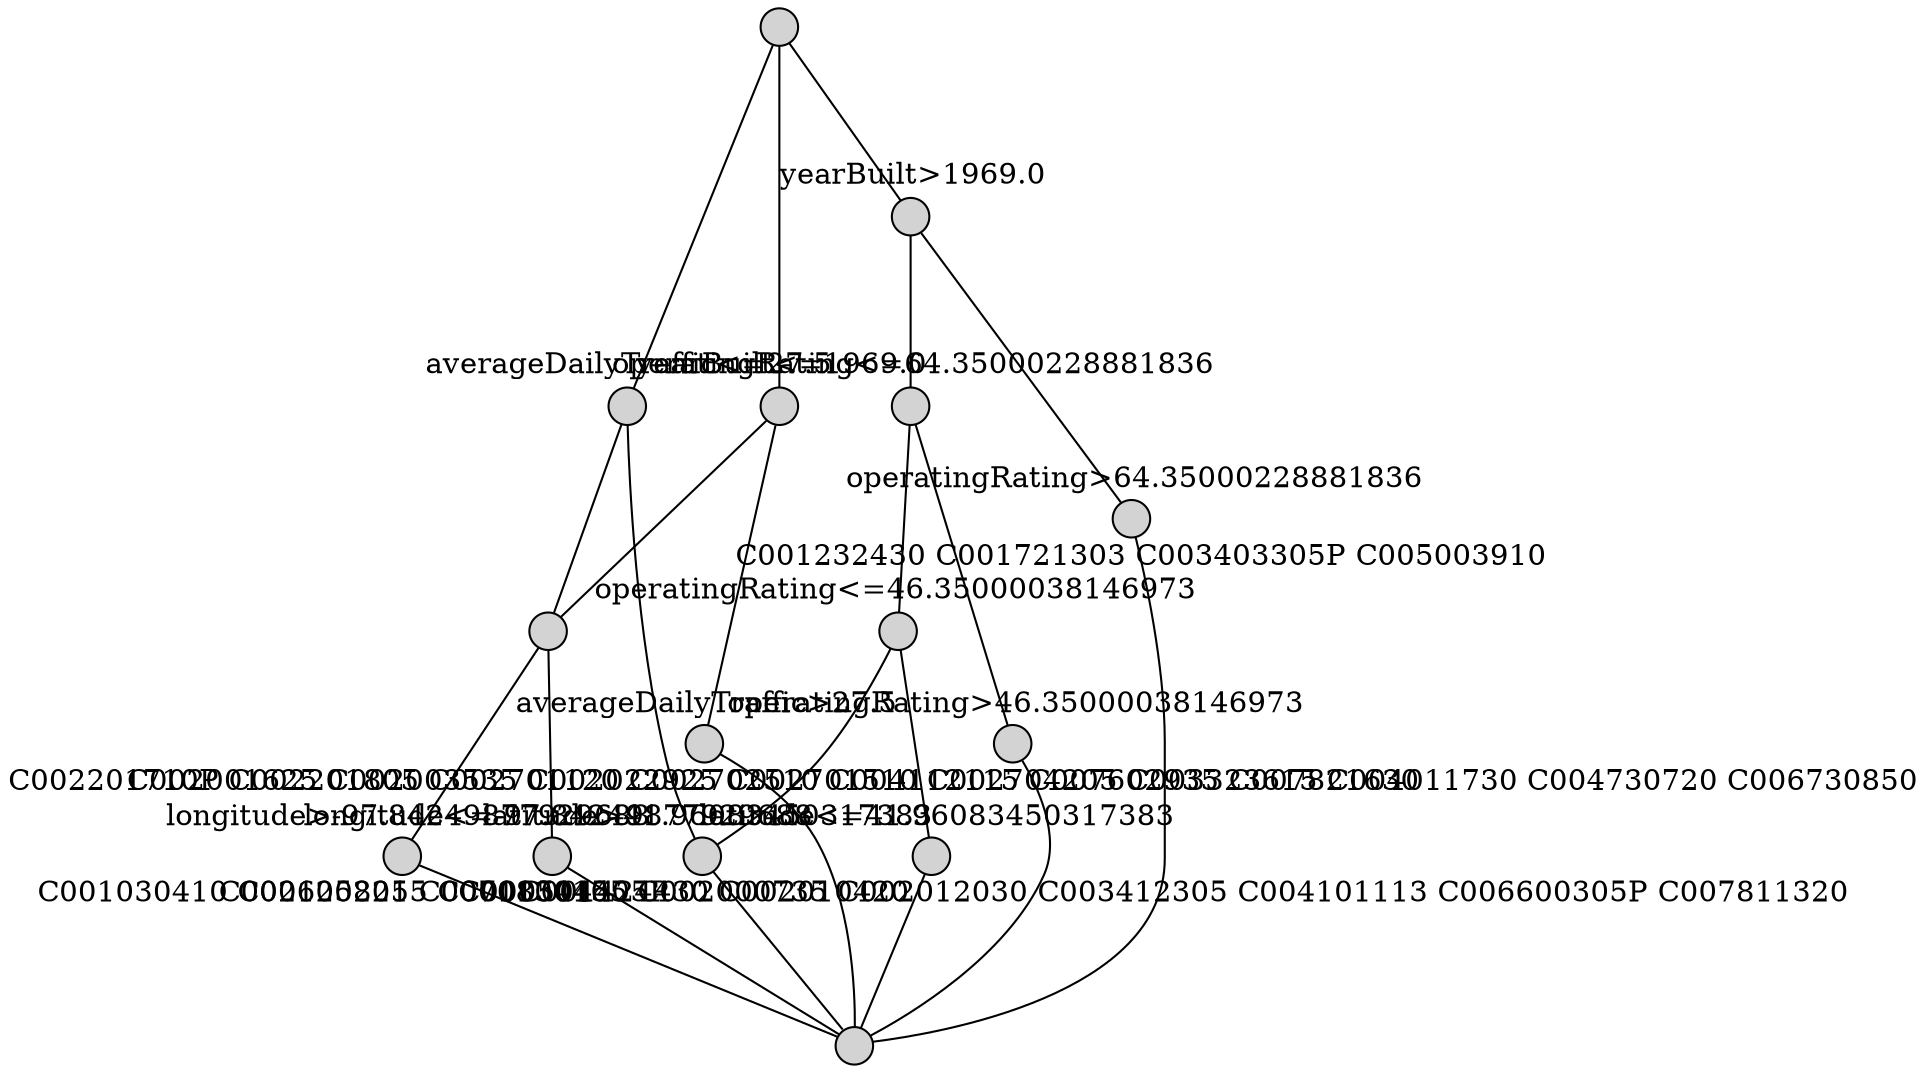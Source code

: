 // <Lattice object of 7 atoms 15 concepts 3 coatoms at 0x120b21e80>
digraph Lattice {
	node [label="" shape=circle style=filled width=.25]
	edge [dir=none labeldistance=1.5 minlen=2]
	c0
	c1
	c1 -> c1 [color=transparent headlabel=C000504405P labelangle=270]
	c1 -> c1 [color=transparent labelangle=90 taillabel="longitude<=-97.84249877929688"]
	c1 -> c0
	c2
	c2 -> c2 [color=transparent headlabel="C001424430 C002010420" labelangle=270]
	c2 -> c2 [color=transparent labelangle=90 taillabel="latitude>41.96083450317383"]
	c2 -> c0
	c3
	c3 -> c3 [color=transparent headlabel="C002605805 C007013015" labelangle=270]
	c3 -> c3 [color=transparent labelangle=90 taillabel="longitude>-97.84249877929688"]
	c3 -> c0
	c4
	c4 -> c1
	c4 -> c3
	c5
	c5 -> c5 [color=transparent headlabel="C001232430 C001721303 C003403305P C005003910" labelangle=270]
	c5 -> c5 [color=transparent labelangle=90 taillabel="operatingRating>64.35000228881836"]
	c5 -> c0
	c6
	c6 -> c6 [color=transparent labelangle=90 taillabel="averageDailyTraffic<=27.5"]
	c6 -> c2
	c6 -> c4
	c7
	c7 -> c7 [color=transparent headlabel="C002201710P C002201805 C002701120 C002702510 C004112115 C007602935 C007821630" labelangle=270]
	c7 -> c7 [color=transparent labelangle=90 taillabel="averageDailyTraffic>27.5"]
	c7 -> c0
	c8
	c8 -> c8 [color=transparent headlabel="C001030410 C001202215 C001804405 C002000735 C002012030 C003412305 C004101113 C006600305P C007811320" labelangle=270]
	c8 -> c8 [color=transparent labelangle=90 taillabel="latitude<=41.96083450317383"]
	c8 -> c0
	c9
	c9 -> c9 [color=transparent headlabel="C002001625 C002003535 C002022925 C002701510 C002704205 C003323615 C004011730 C004730720 C006730850" labelangle=270]
	c9 -> c9 [color=transparent labelangle=90 taillabel="operatingRating>46.35000038146973"]
	c9 -> c0
	c10
	c10 -> c10 [color=transparent labelangle=90 taillabel="yearBuilt<=1969.0"]
	c10 -> c4
	c10 -> c7
	c11
	c11 -> c11 [color=transparent labelangle=90 taillabel="operatingRating<=46.35000038146973"]
	c11 -> c2
	c11 -> c8
	c12
	c12 -> c12 [color=transparent labelangle=90 taillabel="operatingRating<=64.35000228881836"]
	c12 -> c9
	c12 -> c11
	c13
	c13 -> c13 [color=transparent labelangle=90 taillabel="yearBuilt>1969.0"]
	c13 -> c5
	c13 -> c12
	c14
	c14 -> c6
	c14 -> c10
	c14 -> c13
}
